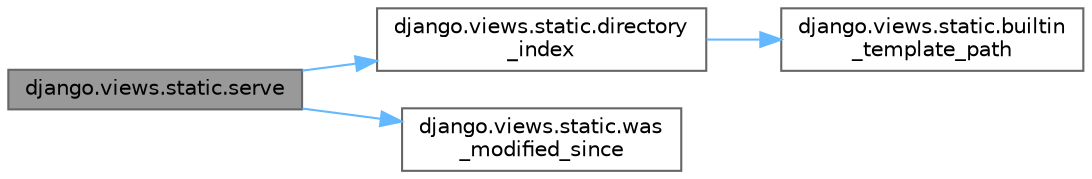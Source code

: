 digraph "django.views.static.serve"
{
 // LATEX_PDF_SIZE
  bgcolor="transparent";
  edge [fontname=Helvetica,fontsize=10,labelfontname=Helvetica,labelfontsize=10];
  node [fontname=Helvetica,fontsize=10,shape=box,height=0.2,width=0.4];
  rankdir="LR";
  Node1 [id="Node000001",label="django.views.static.serve",height=0.2,width=0.4,color="gray40", fillcolor="grey60", style="filled", fontcolor="black",tooltip=" "];
  Node1 -> Node2 [id="edge1_Node000001_Node000002",color="steelblue1",style="solid",tooltip=" "];
  Node2 [id="Node000002",label="django.views.static.directory\l_index",height=0.2,width=0.4,color="grey40", fillcolor="white", style="filled",URL="$namespacedjango_1_1views_1_1static.html#a07be0f161c49efd9448b2488a529c8cd",tooltip=" "];
  Node2 -> Node3 [id="edge2_Node000002_Node000003",color="steelblue1",style="solid",tooltip=" "];
  Node3 [id="Node000003",label="django.views.static.builtin\l_template_path",height=0.2,width=0.4,color="grey40", fillcolor="white", style="filled",URL="$namespacedjango_1_1views_1_1static.html#a3669576f1c232b75f1b7ac58c53bd865",tooltip=" "];
  Node1 -> Node4 [id="edge3_Node000001_Node000004",color="steelblue1",style="solid",tooltip=" "];
  Node4 [id="Node000004",label="django.views.static.was\l_modified_since",height=0.2,width=0.4,color="grey40", fillcolor="white", style="filled",URL="$namespacedjango_1_1views_1_1static.html#ae45ccd386949aa149f5ebecb9af8d215",tooltip=" "];
}
